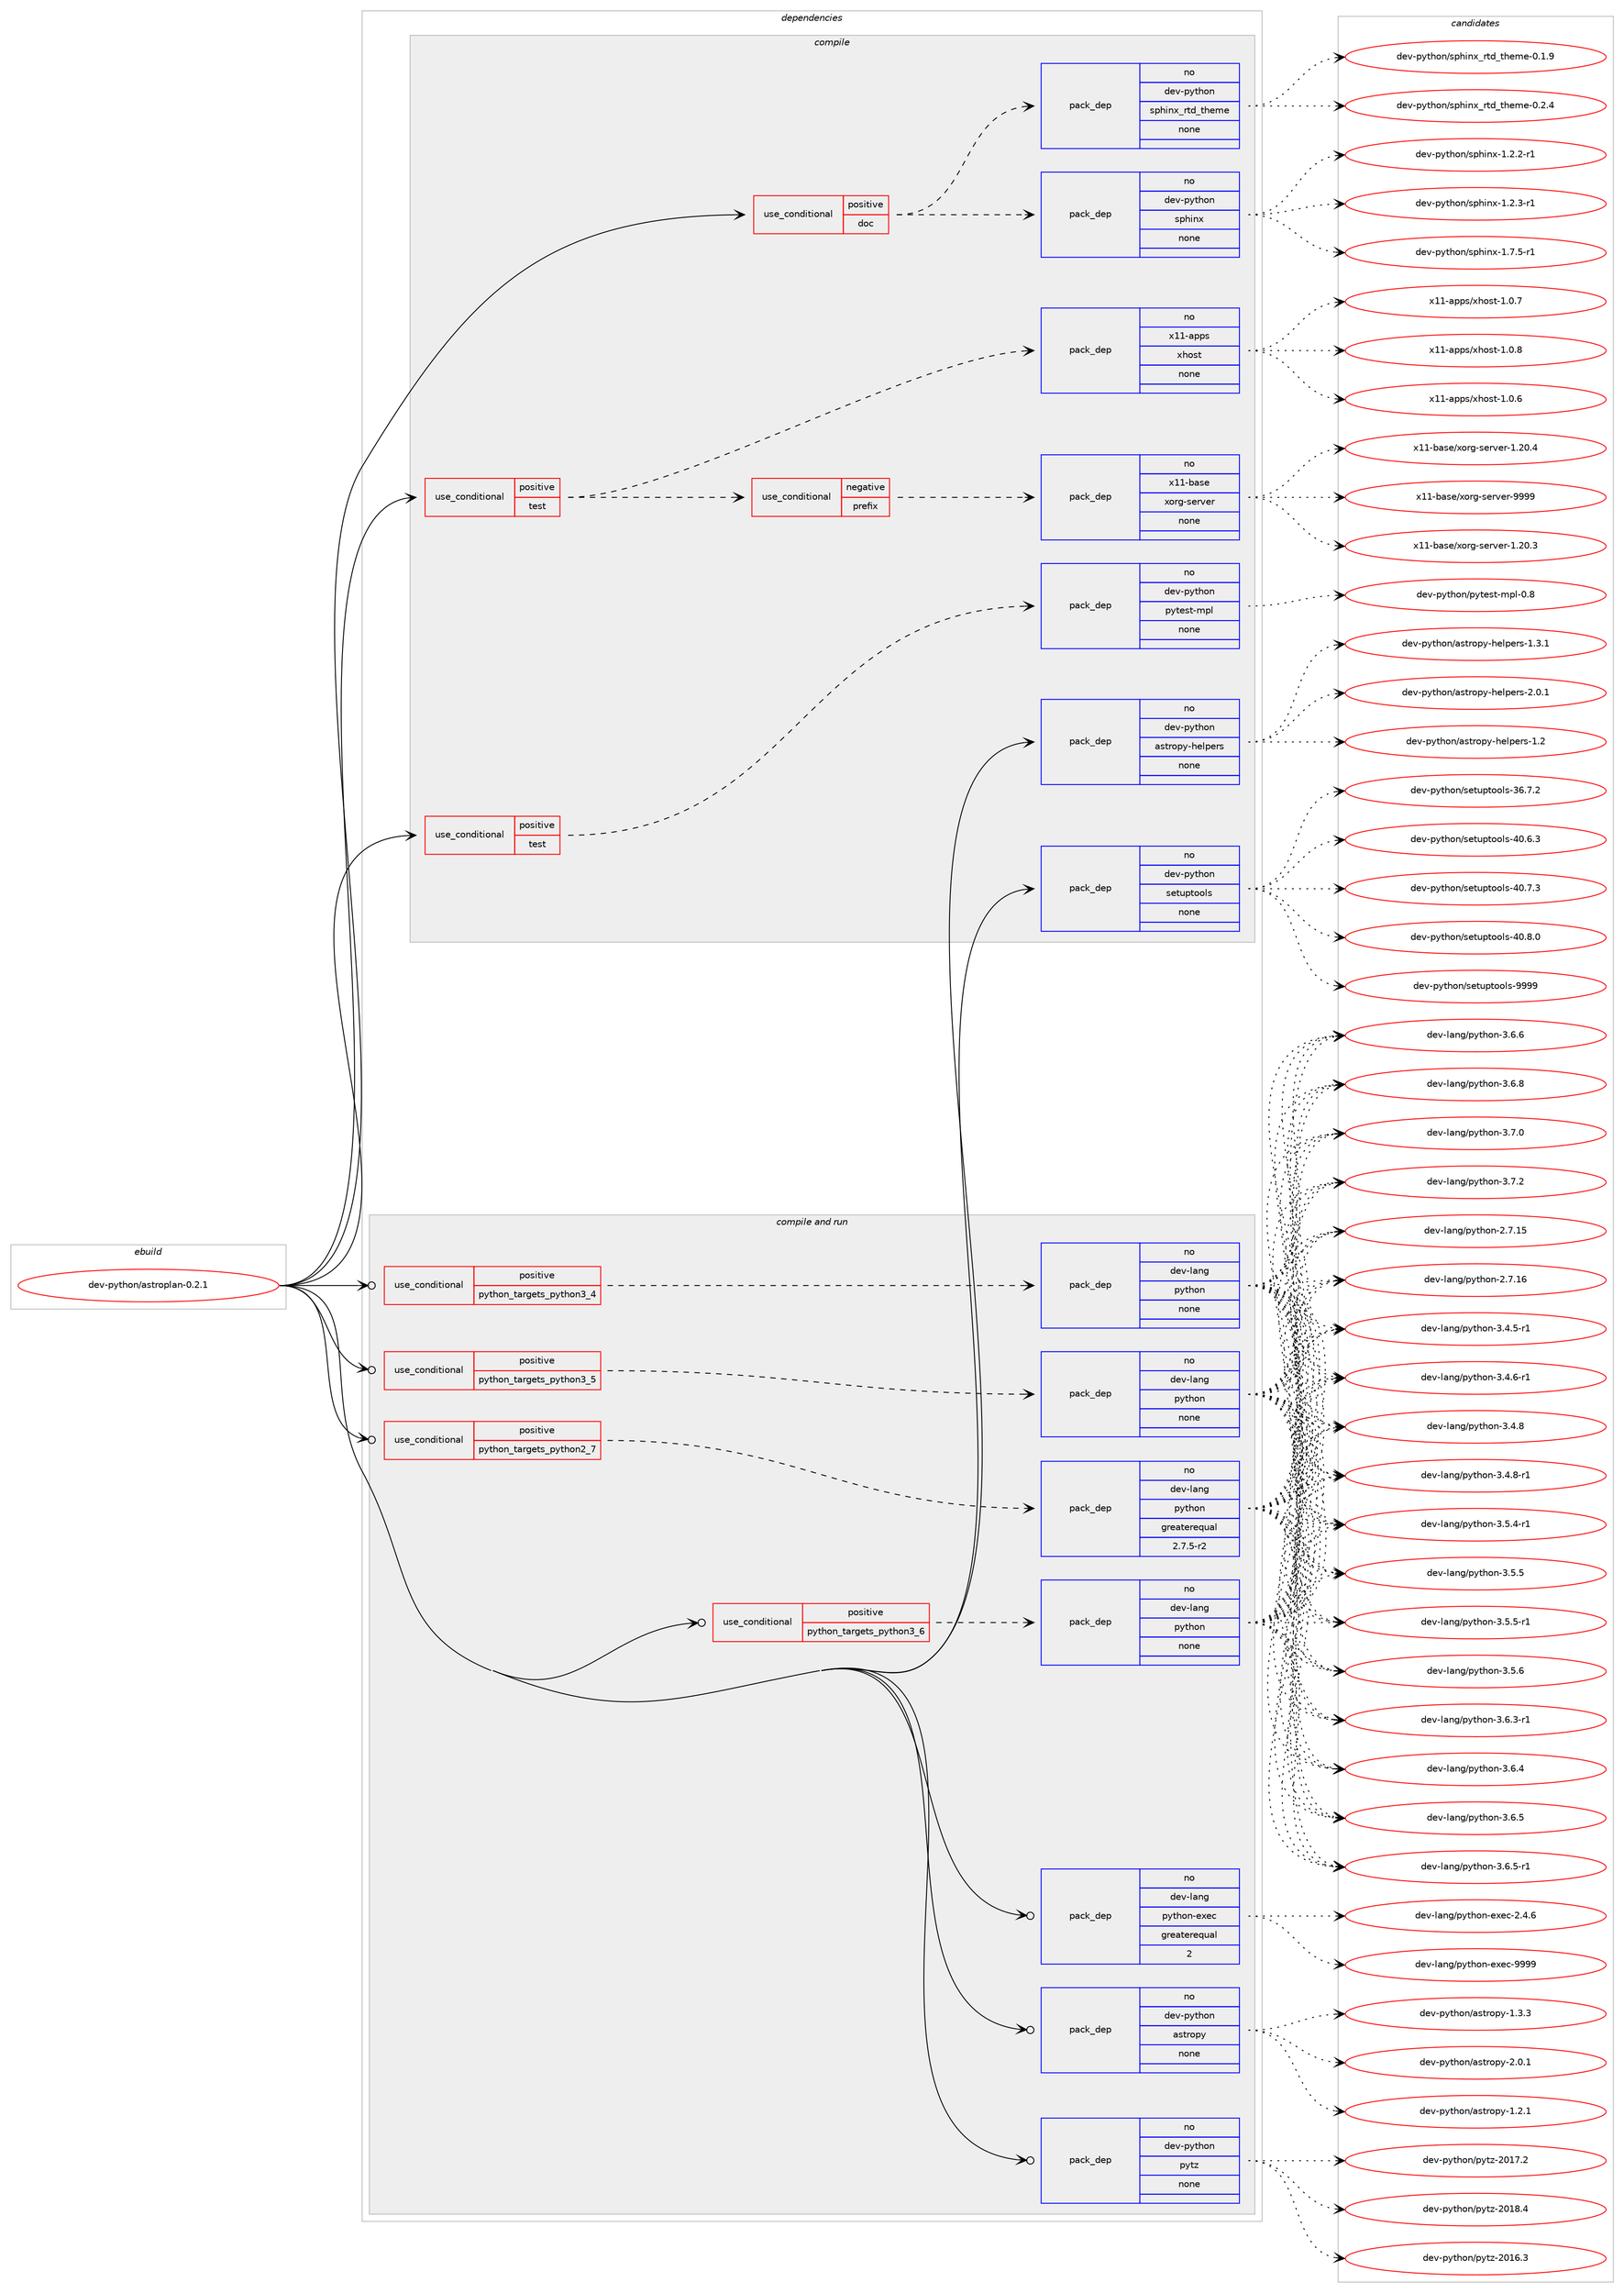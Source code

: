 digraph prolog {

# *************
# Graph options
# *************

newrank=true;
concentrate=true;
compound=true;
graph [rankdir=LR,fontname=Helvetica,fontsize=10,ranksep=1.5];#, ranksep=2.5, nodesep=0.2];
edge  [arrowhead=vee];
node  [fontname=Helvetica,fontsize=10];

# **********
# The ebuild
# **********

subgraph cluster_leftcol {
color=gray;
rank=same;
label=<<i>ebuild</i>>;
id [label="dev-python/astroplan-0.2.1", color=red, width=4, href="../dev-python/astroplan-0.2.1.svg"];
}

# ****************
# The dependencies
# ****************

subgraph cluster_midcol {
color=gray;
label=<<i>dependencies</i>>;
subgraph cluster_compile {
fillcolor="#eeeeee";
style=filled;
label=<<i>compile</i>>;
subgraph cond371065 {
dependency1399099 [label=<<TABLE BORDER="0" CELLBORDER="1" CELLSPACING="0" CELLPADDING="4"><TR><TD ROWSPAN="3" CELLPADDING="10">use_conditional</TD></TR><TR><TD>positive</TD></TR><TR><TD>doc</TD></TR></TABLE>>, shape=none, color=red];
subgraph pack1004809 {
dependency1399100 [label=<<TABLE BORDER="0" CELLBORDER="1" CELLSPACING="0" CELLPADDING="4" WIDTH="220"><TR><TD ROWSPAN="6" CELLPADDING="30">pack_dep</TD></TR><TR><TD WIDTH="110">no</TD></TR><TR><TD>dev-python</TD></TR><TR><TD>sphinx</TD></TR><TR><TD>none</TD></TR><TR><TD></TD></TR></TABLE>>, shape=none, color=blue];
}
dependency1399099:e -> dependency1399100:w [weight=20,style="dashed",arrowhead="vee"];
subgraph pack1004810 {
dependency1399101 [label=<<TABLE BORDER="0" CELLBORDER="1" CELLSPACING="0" CELLPADDING="4" WIDTH="220"><TR><TD ROWSPAN="6" CELLPADDING="30">pack_dep</TD></TR><TR><TD WIDTH="110">no</TD></TR><TR><TD>dev-python</TD></TR><TR><TD>sphinx_rtd_theme</TD></TR><TR><TD>none</TD></TR><TR><TD></TD></TR></TABLE>>, shape=none, color=blue];
}
dependency1399099:e -> dependency1399101:w [weight=20,style="dashed",arrowhead="vee"];
}
id:e -> dependency1399099:w [weight=20,style="solid",arrowhead="vee"];
subgraph cond371066 {
dependency1399102 [label=<<TABLE BORDER="0" CELLBORDER="1" CELLSPACING="0" CELLPADDING="4"><TR><TD ROWSPAN="3" CELLPADDING="10">use_conditional</TD></TR><TR><TD>positive</TD></TR><TR><TD>test</TD></TR></TABLE>>, shape=none, color=red];
subgraph cond371067 {
dependency1399103 [label=<<TABLE BORDER="0" CELLBORDER="1" CELLSPACING="0" CELLPADDING="4"><TR><TD ROWSPAN="3" CELLPADDING="10">use_conditional</TD></TR><TR><TD>negative</TD></TR><TR><TD>prefix</TD></TR></TABLE>>, shape=none, color=red];
subgraph pack1004811 {
dependency1399104 [label=<<TABLE BORDER="0" CELLBORDER="1" CELLSPACING="0" CELLPADDING="4" WIDTH="220"><TR><TD ROWSPAN="6" CELLPADDING="30">pack_dep</TD></TR><TR><TD WIDTH="110">no</TD></TR><TR><TD>x11-base</TD></TR><TR><TD>xorg-server</TD></TR><TR><TD>none</TD></TR><TR><TD></TD></TR></TABLE>>, shape=none, color=blue];
}
dependency1399103:e -> dependency1399104:w [weight=20,style="dashed",arrowhead="vee"];
}
dependency1399102:e -> dependency1399103:w [weight=20,style="dashed",arrowhead="vee"];
subgraph pack1004812 {
dependency1399105 [label=<<TABLE BORDER="0" CELLBORDER="1" CELLSPACING="0" CELLPADDING="4" WIDTH="220"><TR><TD ROWSPAN="6" CELLPADDING="30">pack_dep</TD></TR><TR><TD WIDTH="110">no</TD></TR><TR><TD>x11-apps</TD></TR><TR><TD>xhost</TD></TR><TR><TD>none</TD></TR><TR><TD></TD></TR></TABLE>>, shape=none, color=blue];
}
dependency1399102:e -> dependency1399105:w [weight=20,style="dashed",arrowhead="vee"];
}
id:e -> dependency1399102:w [weight=20,style="solid",arrowhead="vee"];
subgraph cond371068 {
dependency1399106 [label=<<TABLE BORDER="0" CELLBORDER="1" CELLSPACING="0" CELLPADDING="4"><TR><TD ROWSPAN="3" CELLPADDING="10">use_conditional</TD></TR><TR><TD>positive</TD></TR><TR><TD>test</TD></TR></TABLE>>, shape=none, color=red];
subgraph pack1004813 {
dependency1399107 [label=<<TABLE BORDER="0" CELLBORDER="1" CELLSPACING="0" CELLPADDING="4" WIDTH="220"><TR><TD ROWSPAN="6" CELLPADDING="30">pack_dep</TD></TR><TR><TD WIDTH="110">no</TD></TR><TR><TD>dev-python</TD></TR><TR><TD>pytest-mpl</TD></TR><TR><TD>none</TD></TR><TR><TD></TD></TR></TABLE>>, shape=none, color=blue];
}
dependency1399106:e -> dependency1399107:w [weight=20,style="dashed",arrowhead="vee"];
}
id:e -> dependency1399106:w [weight=20,style="solid",arrowhead="vee"];
subgraph pack1004814 {
dependency1399108 [label=<<TABLE BORDER="0" CELLBORDER="1" CELLSPACING="0" CELLPADDING="4" WIDTH="220"><TR><TD ROWSPAN="6" CELLPADDING="30">pack_dep</TD></TR><TR><TD WIDTH="110">no</TD></TR><TR><TD>dev-python</TD></TR><TR><TD>astropy-helpers</TD></TR><TR><TD>none</TD></TR><TR><TD></TD></TR></TABLE>>, shape=none, color=blue];
}
id:e -> dependency1399108:w [weight=20,style="solid",arrowhead="vee"];
subgraph pack1004815 {
dependency1399109 [label=<<TABLE BORDER="0" CELLBORDER="1" CELLSPACING="0" CELLPADDING="4" WIDTH="220"><TR><TD ROWSPAN="6" CELLPADDING="30">pack_dep</TD></TR><TR><TD WIDTH="110">no</TD></TR><TR><TD>dev-python</TD></TR><TR><TD>setuptools</TD></TR><TR><TD>none</TD></TR><TR><TD></TD></TR></TABLE>>, shape=none, color=blue];
}
id:e -> dependency1399109:w [weight=20,style="solid",arrowhead="vee"];
}
subgraph cluster_compileandrun {
fillcolor="#eeeeee";
style=filled;
label=<<i>compile and run</i>>;
subgraph cond371069 {
dependency1399110 [label=<<TABLE BORDER="0" CELLBORDER="1" CELLSPACING="0" CELLPADDING="4"><TR><TD ROWSPAN="3" CELLPADDING="10">use_conditional</TD></TR><TR><TD>positive</TD></TR><TR><TD>python_targets_python2_7</TD></TR></TABLE>>, shape=none, color=red];
subgraph pack1004816 {
dependency1399111 [label=<<TABLE BORDER="0" CELLBORDER="1" CELLSPACING="0" CELLPADDING="4" WIDTH="220"><TR><TD ROWSPAN="6" CELLPADDING="30">pack_dep</TD></TR><TR><TD WIDTH="110">no</TD></TR><TR><TD>dev-lang</TD></TR><TR><TD>python</TD></TR><TR><TD>greaterequal</TD></TR><TR><TD>2.7.5-r2</TD></TR></TABLE>>, shape=none, color=blue];
}
dependency1399110:e -> dependency1399111:w [weight=20,style="dashed",arrowhead="vee"];
}
id:e -> dependency1399110:w [weight=20,style="solid",arrowhead="odotvee"];
subgraph cond371070 {
dependency1399112 [label=<<TABLE BORDER="0" CELLBORDER="1" CELLSPACING="0" CELLPADDING="4"><TR><TD ROWSPAN="3" CELLPADDING="10">use_conditional</TD></TR><TR><TD>positive</TD></TR><TR><TD>python_targets_python3_4</TD></TR></TABLE>>, shape=none, color=red];
subgraph pack1004817 {
dependency1399113 [label=<<TABLE BORDER="0" CELLBORDER="1" CELLSPACING="0" CELLPADDING="4" WIDTH="220"><TR><TD ROWSPAN="6" CELLPADDING="30">pack_dep</TD></TR><TR><TD WIDTH="110">no</TD></TR><TR><TD>dev-lang</TD></TR><TR><TD>python</TD></TR><TR><TD>none</TD></TR><TR><TD></TD></TR></TABLE>>, shape=none, color=blue];
}
dependency1399112:e -> dependency1399113:w [weight=20,style="dashed",arrowhead="vee"];
}
id:e -> dependency1399112:w [weight=20,style="solid",arrowhead="odotvee"];
subgraph cond371071 {
dependency1399114 [label=<<TABLE BORDER="0" CELLBORDER="1" CELLSPACING="0" CELLPADDING="4"><TR><TD ROWSPAN="3" CELLPADDING="10">use_conditional</TD></TR><TR><TD>positive</TD></TR><TR><TD>python_targets_python3_5</TD></TR></TABLE>>, shape=none, color=red];
subgraph pack1004818 {
dependency1399115 [label=<<TABLE BORDER="0" CELLBORDER="1" CELLSPACING="0" CELLPADDING="4" WIDTH="220"><TR><TD ROWSPAN="6" CELLPADDING="30">pack_dep</TD></TR><TR><TD WIDTH="110">no</TD></TR><TR><TD>dev-lang</TD></TR><TR><TD>python</TD></TR><TR><TD>none</TD></TR><TR><TD></TD></TR></TABLE>>, shape=none, color=blue];
}
dependency1399114:e -> dependency1399115:w [weight=20,style="dashed",arrowhead="vee"];
}
id:e -> dependency1399114:w [weight=20,style="solid",arrowhead="odotvee"];
subgraph cond371072 {
dependency1399116 [label=<<TABLE BORDER="0" CELLBORDER="1" CELLSPACING="0" CELLPADDING="4"><TR><TD ROWSPAN="3" CELLPADDING="10">use_conditional</TD></TR><TR><TD>positive</TD></TR><TR><TD>python_targets_python3_6</TD></TR></TABLE>>, shape=none, color=red];
subgraph pack1004819 {
dependency1399117 [label=<<TABLE BORDER="0" CELLBORDER="1" CELLSPACING="0" CELLPADDING="4" WIDTH="220"><TR><TD ROWSPAN="6" CELLPADDING="30">pack_dep</TD></TR><TR><TD WIDTH="110">no</TD></TR><TR><TD>dev-lang</TD></TR><TR><TD>python</TD></TR><TR><TD>none</TD></TR><TR><TD></TD></TR></TABLE>>, shape=none, color=blue];
}
dependency1399116:e -> dependency1399117:w [weight=20,style="dashed",arrowhead="vee"];
}
id:e -> dependency1399116:w [weight=20,style="solid",arrowhead="odotvee"];
subgraph pack1004820 {
dependency1399118 [label=<<TABLE BORDER="0" CELLBORDER="1" CELLSPACING="0" CELLPADDING="4" WIDTH="220"><TR><TD ROWSPAN="6" CELLPADDING="30">pack_dep</TD></TR><TR><TD WIDTH="110">no</TD></TR><TR><TD>dev-lang</TD></TR><TR><TD>python-exec</TD></TR><TR><TD>greaterequal</TD></TR><TR><TD>2</TD></TR></TABLE>>, shape=none, color=blue];
}
id:e -> dependency1399118:w [weight=20,style="solid",arrowhead="odotvee"];
subgraph pack1004821 {
dependency1399119 [label=<<TABLE BORDER="0" CELLBORDER="1" CELLSPACING="0" CELLPADDING="4" WIDTH="220"><TR><TD ROWSPAN="6" CELLPADDING="30">pack_dep</TD></TR><TR><TD WIDTH="110">no</TD></TR><TR><TD>dev-python</TD></TR><TR><TD>astropy</TD></TR><TR><TD>none</TD></TR><TR><TD></TD></TR></TABLE>>, shape=none, color=blue];
}
id:e -> dependency1399119:w [weight=20,style="solid",arrowhead="odotvee"];
subgraph pack1004822 {
dependency1399120 [label=<<TABLE BORDER="0" CELLBORDER="1" CELLSPACING="0" CELLPADDING="4" WIDTH="220"><TR><TD ROWSPAN="6" CELLPADDING="30">pack_dep</TD></TR><TR><TD WIDTH="110">no</TD></TR><TR><TD>dev-python</TD></TR><TR><TD>pytz</TD></TR><TR><TD>none</TD></TR><TR><TD></TD></TR></TABLE>>, shape=none, color=blue];
}
id:e -> dependency1399120:w [weight=20,style="solid",arrowhead="odotvee"];
}
subgraph cluster_run {
fillcolor="#eeeeee";
style=filled;
label=<<i>run</i>>;
}
}

# **************
# The candidates
# **************

subgraph cluster_choices {
rank=same;
color=gray;
label=<<i>candidates</i>>;

subgraph choice1004809 {
color=black;
nodesep=1;
choice10010111845112121116104111110471151121041051101204549465046504511449 [label="dev-python/sphinx-1.2.2-r1", color=red, width=4,href="../dev-python/sphinx-1.2.2-r1.svg"];
choice10010111845112121116104111110471151121041051101204549465046514511449 [label="dev-python/sphinx-1.2.3-r1", color=red, width=4,href="../dev-python/sphinx-1.2.3-r1.svg"];
choice10010111845112121116104111110471151121041051101204549465546534511449 [label="dev-python/sphinx-1.7.5-r1", color=red, width=4,href="../dev-python/sphinx-1.7.5-r1.svg"];
dependency1399100:e -> choice10010111845112121116104111110471151121041051101204549465046504511449:w [style=dotted,weight="100"];
dependency1399100:e -> choice10010111845112121116104111110471151121041051101204549465046514511449:w [style=dotted,weight="100"];
dependency1399100:e -> choice10010111845112121116104111110471151121041051101204549465546534511449:w [style=dotted,weight="100"];
}
subgraph choice1004810 {
color=black;
nodesep=1;
choice10010111845112121116104111110471151121041051101209511411610095116104101109101454846494657 [label="dev-python/sphinx_rtd_theme-0.1.9", color=red, width=4,href="../dev-python/sphinx_rtd_theme-0.1.9.svg"];
choice10010111845112121116104111110471151121041051101209511411610095116104101109101454846504652 [label="dev-python/sphinx_rtd_theme-0.2.4", color=red, width=4,href="../dev-python/sphinx_rtd_theme-0.2.4.svg"];
dependency1399101:e -> choice10010111845112121116104111110471151121041051101209511411610095116104101109101454846494657:w [style=dotted,weight="100"];
dependency1399101:e -> choice10010111845112121116104111110471151121041051101209511411610095116104101109101454846504652:w [style=dotted,weight="100"];
}
subgraph choice1004811 {
color=black;
nodesep=1;
choice1204949459897115101471201111141034511510111411810111445494650484651 [label="x11-base/xorg-server-1.20.3", color=red, width=4,href="../x11-base/xorg-server-1.20.3.svg"];
choice1204949459897115101471201111141034511510111411810111445494650484652 [label="x11-base/xorg-server-1.20.4", color=red, width=4,href="../x11-base/xorg-server-1.20.4.svg"];
choice120494945989711510147120111114103451151011141181011144557575757 [label="x11-base/xorg-server-9999", color=red, width=4,href="../x11-base/xorg-server-9999.svg"];
dependency1399104:e -> choice1204949459897115101471201111141034511510111411810111445494650484651:w [style=dotted,weight="100"];
dependency1399104:e -> choice1204949459897115101471201111141034511510111411810111445494650484652:w [style=dotted,weight="100"];
dependency1399104:e -> choice120494945989711510147120111114103451151011141181011144557575757:w [style=dotted,weight="100"];
}
subgraph choice1004812 {
color=black;
nodesep=1;
choice1204949459711211211547120104111115116454946484654 [label="x11-apps/xhost-1.0.6", color=red, width=4,href="../x11-apps/xhost-1.0.6.svg"];
choice1204949459711211211547120104111115116454946484655 [label="x11-apps/xhost-1.0.7", color=red, width=4,href="../x11-apps/xhost-1.0.7.svg"];
choice1204949459711211211547120104111115116454946484656 [label="x11-apps/xhost-1.0.8", color=red, width=4,href="../x11-apps/xhost-1.0.8.svg"];
dependency1399105:e -> choice1204949459711211211547120104111115116454946484654:w [style=dotted,weight="100"];
dependency1399105:e -> choice1204949459711211211547120104111115116454946484655:w [style=dotted,weight="100"];
dependency1399105:e -> choice1204949459711211211547120104111115116454946484656:w [style=dotted,weight="100"];
}
subgraph choice1004813 {
color=black;
nodesep=1;
choice10010111845112121116104111110471121211161011151164510911210845484656 [label="dev-python/pytest-mpl-0.8", color=red, width=4,href="../dev-python/pytest-mpl-0.8.svg"];
dependency1399107:e -> choice10010111845112121116104111110471121211161011151164510911210845484656:w [style=dotted,weight="100"];
}
subgraph choice1004814 {
color=black;
nodesep=1;
choice1001011184511212111610411111047971151161141111121214510410110811210111411545494650 [label="dev-python/astropy-helpers-1.2", color=red, width=4,href="../dev-python/astropy-helpers-1.2.svg"];
choice10010111845112121116104111110479711511611411111212145104101108112101114115454946514649 [label="dev-python/astropy-helpers-1.3.1", color=red, width=4,href="../dev-python/astropy-helpers-1.3.1.svg"];
choice10010111845112121116104111110479711511611411111212145104101108112101114115455046484649 [label="dev-python/astropy-helpers-2.0.1", color=red, width=4,href="../dev-python/astropy-helpers-2.0.1.svg"];
dependency1399108:e -> choice1001011184511212111610411111047971151161141111121214510410110811210111411545494650:w [style=dotted,weight="100"];
dependency1399108:e -> choice10010111845112121116104111110479711511611411111212145104101108112101114115454946514649:w [style=dotted,weight="100"];
dependency1399108:e -> choice10010111845112121116104111110479711511611411111212145104101108112101114115455046484649:w [style=dotted,weight="100"];
}
subgraph choice1004815 {
color=black;
nodesep=1;
choice100101118451121211161041111104711510111611711211611111110811545515446554650 [label="dev-python/setuptools-36.7.2", color=red, width=4,href="../dev-python/setuptools-36.7.2.svg"];
choice100101118451121211161041111104711510111611711211611111110811545524846544651 [label="dev-python/setuptools-40.6.3", color=red, width=4,href="../dev-python/setuptools-40.6.3.svg"];
choice100101118451121211161041111104711510111611711211611111110811545524846554651 [label="dev-python/setuptools-40.7.3", color=red, width=4,href="../dev-python/setuptools-40.7.3.svg"];
choice100101118451121211161041111104711510111611711211611111110811545524846564648 [label="dev-python/setuptools-40.8.0", color=red, width=4,href="../dev-python/setuptools-40.8.0.svg"];
choice10010111845112121116104111110471151011161171121161111111081154557575757 [label="dev-python/setuptools-9999", color=red, width=4,href="../dev-python/setuptools-9999.svg"];
dependency1399109:e -> choice100101118451121211161041111104711510111611711211611111110811545515446554650:w [style=dotted,weight="100"];
dependency1399109:e -> choice100101118451121211161041111104711510111611711211611111110811545524846544651:w [style=dotted,weight="100"];
dependency1399109:e -> choice100101118451121211161041111104711510111611711211611111110811545524846554651:w [style=dotted,weight="100"];
dependency1399109:e -> choice100101118451121211161041111104711510111611711211611111110811545524846564648:w [style=dotted,weight="100"];
dependency1399109:e -> choice10010111845112121116104111110471151011161171121161111111081154557575757:w [style=dotted,weight="100"];
}
subgraph choice1004816 {
color=black;
nodesep=1;
choice10010111845108971101034711212111610411111045504655464953 [label="dev-lang/python-2.7.15", color=red, width=4,href="../dev-lang/python-2.7.15.svg"];
choice10010111845108971101034711212111610411111045504655464954 [label="dev-lang/python-2.7.16", color=red, width=4,href="../dev-lang/python-2.7.16.svg"];
choice1001011184510897110103471121211161041111104551465246534511449 [label="dev-lang/python-3.4.5-r1", color=red, width=4,href="../dev-lang/python-3.4.5-r1.svg"];
choice1001011184510897110103471121211161041111104551465246544511449 [label="dev-lang/python-3.4.6-r1", color=red, width=4,href="../dev-lang/python-3.4.6-r1.svg"];
choice100101118451089711010347112121116104111110455146524656 [label="dev-lang/python-3.4.8", color=red, width=4,href="../dev-lang/python-3.4.8.svg"];
choice1001011184510897110103471121211161041111104551465246564511449 [label="dev-lang/python-3.4.8-r1", color=red, width=4,href="../dev-lang/python-3.4.8-r1.svg"];
choice1001011184510897110103471121211161041111104551465346524511449 [label="dev-lang/python-3.5.4-r1", color=red, width=4,href="../dev-lang/python-3.5.4-r1.svg"];
choice100101118451089711010347112121116104111110455146534653 [label="dev-lang/python-3.5.5", color=red, width=4,href="../dev-lang/python-3.5.5.svg"];
choice1001011184510897110103471121211161041111104551465346534511449 [label="dev-lang/python-3.5.5-r1", color=red, width=4,href="../dev-lang/python-3.5.5-r1.svg"];
choice100101118451089711010347112121116104111110455146534654 [label="dev-lang/python-3.5.6", color=red, width=4,href="../dev-lang/python-3.5.6.svg"];
choice1001011184510897110103471121211161041111104551465446514511449 [label="dev-lang/python-3.6.3-r1", color=red, width=4,href="../dev-lang/python-3.6.3-r1.svg"];
choice100101118451089711010347112121116104111110455146544652 [label="dev-lang/python-3.6.4", color=red, width=4,href="../dev-lang/python-3.6.4.svg"];
choice100101118451089711010347112121116104111110455146544653 [label="dev-lang/python-3.6.5", color=red, width=4,href="../dev-lang/python-3.6.5.svg"];
choice1001011184510897110103471121211161041111104551465446534511449 [label="dev-lang/python-3.6.5-r1", color=red, width=4,href="../dev-lang/python-3.6.5-r1.svg"];
choice100101118451089711010347112121116104111110455146544654 [label="dev-lang/python-3.6.6", color=red, width=4,href="../dev-lang/python-3.6.6.svg"];
choice100101118451089711010347112121116104111110455146544656 [label="dev-lang/python-3.6.8", color=red, width=4,href="../dev-lang/python-3.6.8.svg"];
choice100101118451089711010347112121116104111110455146554648 [label="dev-lang/python-3.7.0", color=red, width=4,href="../dev-lang/python-3.7.0.svg"];
choice100101118451089711010347112121116104111110455146554650 [label="dev-lang/python-3.7.2", color=red, width=4,href="../dev-lang/python-3.7.2.svg"];
dependency1399111:e -> choice10010111845108971101034711212111610411111045504655464953:w [style=dotted,weight="100"];
dependency1399111:e -> choice10010111845108971101034711212111610411111045504655464954:w [style=dotted,weight="100"];
dependency1399111:e -> choice1001011184510897110103471121211161041111104551465246534511449:w [style=dotted,weight="100"];
dependency1399111:e -> choice1001011184510897110103471121211161041111104551465246544511449:w [style=dotted,weight="100"];
dependency1399111:e -> choice100101118451089711010347112121116104111110455146524656:w [style=dotted,weight="100"];
dependency1399111:e -> choice1001011184510897110103471121211161041111104551465246564511449:w [style=dotted,weight="100"];
dependency1399111:e -> choice1001011184510897110103471121211161041111104551465346524511449:w [style=dotted,weight="100"];
dependency1399111:e -> choice100101118451089711010347112121116104111110455146534653:w [style=dotted,weight="100"];
dependency1399111:e -> choice1001011184510897110103471121211161041111104551465346534511449:w [style=dotted,weight="100"];
dependency1399111:e -> choice100101118451089711010347112121116104111110455146534654:w [style=dotted,weight="100"];
dependency1399111:e -> choice1001011184510897110103471121211161041111104551465446514511449:w [style=dotted,weight="100"];
dependency1399111:e -> choice100101118451089711010347112121116104111110455146544652:w [style=dotted,weight="100"];
dependency1399111:e -> choice100101118451089711010347112121116104111110455146544653:w [style=dotted,weight="100"];
dependency1399111:e -> choice1001011184510897110103471121211161041111104551465446534511449:w [style=dotted,weight="100"];
dependency1399111:e -> choice100101118451089711010347112121116104111110455146544654:w [style=dotted,weight="100"];
dependency1399111:e -> choice100101118451089711010347112121116104111110455146544656:w [style=dotted,weight="100"];
dependency1399111:e -> choice100101118451089711010347112121116104111110455146554648:w [style=dotted,weight="100"];
dependency1399111:e -> choice100101118451089711010347112121116104111110455146554650:w [style=dotted,weight="100"];
}
subgraph choice1004817 {
color=black;
nodesep=1;
choice10010111845108971101034711212111610411111045504655464953 [label="dev-lang/python-2.7.15", color=red, width=4,href="../dev-lang/python-2.7.15.svg"];
choice10010111845108971101034711212111610411111045504655464954 [label="dev-lang/python-2.7.16", color=red, width=4,href="../dev-lang/python-2.7.16.svg"];
choice1001011184510897110103471121211161041111104551465246534511449 [label="dev-lang/python-3.4.5-r1", color=red, width=4,href="../dev-lang/python-3.4.5-r1.svg"];
choice1001011184510897110103471121211161041111104551465246544511449 [label="dev-lang/python-3.4.6-r1", color=red, width=4,href="../dev-lang/python-3.4.6-r1.svg"];
choice100101118451089711010347112121116104111110455146524656 [label="dev-lang/python-3.4.8", color=red, width=4,href="../dev-lang/python-3.4.8.svg"];
choice1001011184510897110103471121211161041111104551465246564511449 [label="dev-lang/python-3.4.8-r1", color=red, width=4,href="../dev-lang/python-3.4.8-r1.svg"];
choice1001011184510897110103471121211161041111104551465346524511449 [label="dev-lang/python-3.5.4-r1", color=red, width=4,href="../dev-lang/python-3.5.4-r1.svg"];
choice100101118451089711010347112121116104111110455146534653 [label="dev-lang/python-3.5.5", color=red, width=4,href="../dev-lang/python-3.5.5.svg"];
choice1001011184510897110103471121211161041111104551465346534511449 [label="dev-lang/python-3.5.5-r1", color=red, width=4,href="../dev-lang/python-3.5.5-r1.svg"];
choice100101118451089711010347112121116104111110455146534654 [label="dev-lang/python-3.5.6", color=red, width=4,href="../dev-lang/python-3.5.6.svg"];
choice1001011184510897110103471121211161041111104551465446514511449 [label="dev-lang/python-3.6.3-r1", color=red, width=4,href="../dev-lang/python-3.6.3-r1.svg"];
choice100101118451089711010347112121116104111110455146544652 [label="dev-lang/python-3.6.4", color=red, width=4,href="../dev-lang/python-3.6.4.svg"];
choice100101118451089711010347112121116104111110455146544653 [label="dev-lang/python-3.6.5", color=red, width=4,href="../dev-lang/python-3.6.5.svg"];
choice1001011184510897110103471121211161041111104551465446534511449 [label="dev-lang/python-3.6.5-r1", color=red, width=4,href="../dev-lang/python-3.6.5-r1.svg"];
choice100101118451089711010347112121116104111110455146544654 [label="dev-lang/python-3.6.6", color=red, width=4,href="../dev-lang/python-3.6.6.svg"];
choice100101118451089711010347112121116104111110455146544656 [label="dev-lang/python-3.6.8", color=red, width=4,href="../dev-lang/python-3.6.8.svg"];
choice100101118451089711010347112121116104111110455146554648 [label="dev-lang/python-3.7.0", color=red, width=4,href="../dev-lang/python-3.7.0.svg"];
choice100101118451089711010347112121116104111110455146554650 [label="dev-lang/python-3.7.2", color=red, width=4,href="../dev-lang/python-3.7.2.svg"];
dependency1399113:e -> choice10010111845108971101034711212111610411111045504655464953:w [style=dotted,weight="100"];
dependency1399113:e -> choice10010111845108971101034711212111610411111045504655464954:w [style=dotted,weight="100"];
dependency1399113:e -> choice1001011184510897110103471121211161041111104551465246534511449:w [style=dotted,weight="100"];
dependency1399113:e -> choice1001011184510897110103471121211161041111104551465246544511449:w [style=dotted,weight="100"];
dependency1399113:e -> choice100101118451089711010347112121116104111110455146524656:w [style=dotted,weight="100"];
dependency1399113:e -> choice1001011184510897110103471121211161041111104551465246564511449:w [style=dotted,weight="100"];
dependency1399113:e -> choice1001011184510897110103471121211161041111104551465346524511449:w [style=dotted,weight="100"];
dependency1399113:e -> choice100101118451089711010347112121116104111110455146534653:w [style=dotted,weight="100"];
dependency1399113:e -> choice1001011184510897110103471121211161041111104551465346534511449:w [style=dotted,weight="100"];
dependency1399113:e -> choice100101118451089711010347112121116104111110455146534654:w [style=dotted,weight="100"];
dependency1399113:e -> choice1001011184510897110103471121211161041111104551465446514511449:w [style=dotted,weight="100"];
dependency1399113:e -> choice100101118451089711010347112121116104111110455146544652:w [style=dotted,weight="100"];
dependency1399113:e -> choice100101118451089711010347112121116104111110455146544653:w [style=dotted,weight="100"];
dependency1399113:e -> choice1001011184510897110103471121211161041111104551465446534511449:w [style=dotted,weight="100"];
dependency1399113:e -> choice100101118451089711010347112121116104111110455146544654:w [style=dotted,weight="100"];
dependency1399113:e -> choice100101118451089711010347112121116104111110455146544656:w [style=dotted,weight="100"];
dependency1399113:e -> choice100101118451089711010347112121116104111110455146554648:w [style=dotted,weight="100"];
dependency1399113:e -> choice100101118451089711010347112121116104111110455146554650:w [style=dotted,weight="100"];
}
subgraph choice1004818 {
color=black;
nodesep=1;
choice10010111845108971101034711212111610411111045504655464953 [label="dev-lang/python-2.7.15", color=red, width=4,href="../dev-lang/python-2.7.15.svg"];
choice10010111845108971101034711212111610411111045504655464954 [label="dev-lang/python-2.7.16", color=red, width=4,href="../dev-lang/python-2.7.16.svg"];
choice1001011184510897110103471121211161041111104551465246534511449 [label="dev-lang/python-3.4.5-r1", color=red, width=4,href="../dev-lang/python-3.4.5-r1.svg"];
choice1001011184510897110103471121211161041111104551465246544511449 [label="dev-lang/python-3.4.6-r1", color=red, width=4,href="../dev-lang/python-3.4.6-r1.svg"];
choice100101118451089711010347112121116104111110455146524656 [label="dev-lang/python-3.4.8", color=red, width=4,href="../dev-lang/python-3.4.8.svg"];
choice1001011184510897110103471121211161041111104551465246564511449 [label="dev-lang/python-3.4.8-r1", color=red, width=4,href="../dev-lang/python-3.4.8-r1.svg"];
choice1001011184510897110103471121211161041111104551465346524511449 [label="dev-lang/python-3.5.4-r1", color=red, width=4,href="../dev-lang/python-3.5.4-r1.svg"];
choice100101118451089711010347112121116104111110455146534653 [label="dev-lang/python-3.5.5", color=red, width=4,href="../dev-lang/python-3.5.5.svg"];
choice1001011184510897110103471121211161041111104551465346534511449 [label="dev-lang/python-3.5.5-r1", color=red, width=4,href="../dev-lang/python-3.5.5-r1.svg"];
choice100101118451089711010347112121116104111110455146534654 [label="dev-lang/python-3.5.6", color=red, width=4,href="../dev-lang/python-3.5.6.svg"];
choice1001011184510897110103471121211161041111104551465446514511449 [label="dev-lang/python-3.6.3-r1", color=red, width=4,href="../dev-lang/python-3.6.3-r1.svg"];
choice100101118451089711010347112121116104111110455146544652 [label="dev-lang/python-3.6.4", color=red, width=4,href="../dev-lang/python-3.6.4.svg"];
choice100101118451089711010347112121116104111110455146544653 [label="dev-lang/python-3.6.5", color=red, width=4,href="../dev-lang/python-3.6.5.svg"];
choice1001011184510897110103471121211161041111104551465446534511449 [label="dev-lang/python-3.6.5-r1", color=red, width=4,href="../dev-lang/python-3.6.5-r1.svg"];
choice100101118451089711010347112121116104111110455146544654 [label="dev-lang/python-3.6.6", color=red, width=4,href="../dev-lang/python-3.6.6.svg"];
choice100101118451089711010347112121116104111110455146544656 [label="dev-lang/python-3.6.8", color=red, width=4,href="../dev-lang/python-3.6.8.svg"];
choice100101118451089711010347112121116104111110455146554648 [label="dev-lang/python-3.7.0", color=red, width=4,href="../dev-lang/python-3.7.0.svg"];
choice100101118451089711010347112121116104111110455146554650 [label="dev-lang/python-3.7.2", color=red, width=4,href="../dev-lang/python-3.7.2.svg"];
dependency1399115:e -> choice10010111845108971101034711212111610411111045504655464953:w [style=dotted,weight="100"];
dependency1399115:e -> choice10010111845108971101034711212111610411111045504655464954:w [style=dotted,weight="100"];
dependency1399115:e -> choice1001011184510897110103471121211161041111104551465246534511449:w [style=dotted,weight="100"];
dependency1399115:e -> choice1001011184510897110103471121211161041111104551465246544511449:w [style=dotted,weight="100"];
dependency1399115:e -> choice100101118451089711010347112121116104111110455146524656:w [style=dotted,weight="100"];
dependency1399115:e -> choice1001011184510897110103471121211161041111104551465246564511449:w [style=dotted,weight="100"];
dependency1399115:e -> choice1001011184510897110103471121211161041111104551465346524511449:w [style=dotted,weight="100"];
dependency1399115:e -> choice100101118451089711010347112121116104111110455146534653:w [style=dotted,weight="100"];
dependency1399115:e -> choice1001011184510897110103471121211161041111104551465346534511449:w [style=dotted,weight="100"];
dependency1399115:e -> choice100101118451089711010347112121116104111110455146534654:w [style=dotted,weight="100"];
dependency1399115:e -> choice1001011184510897110103471121211161041111104551465446514511449:w [style=dotted,weight="100"];
dependency1399115:e -> choice100101118451089711010347112121116104111110455146544652:w [style=dotted,weight="100"];
dependency1399115:e -> choice100101118451089711010347112121116104111110455146544653:w [style=dotted,weight="100"];
dependency1399115:e -> choice1001011184510897110103471121211161041111104551465446534511449:w [style=dotted,weight="100"];
dependency1399115:e -> choice100101118451089711010347112121116104111110455146544654:w [style=dotted,weight="100"];
dependency1399115:e -> choice100101118451089711010347112121116104111110455146544656:w [style=dotted,weight="100"];
dependency1399115:e -> choice100101118451089711010347112121116104111110455146554648:w [style=dotted,weight="100"];
dependency1399115:e -> choice100101118451089711010347112121116104111110455146554650:w [style=dotted,weight="100"];
}
subgraph choice1004819 {
color=black;
nodesep=1;
choice10010111845108971101034711212111610411111045504655464953 [label="dev-lang/python-2.7.15", color=red, width=4,href="../dev-lang/python-2.7.15.svg"];
choice10010111845108971101034711212111610411111045504655464954 [label="dev-lang/python-2.7.16", color=red, width=4,href="../dev-lang/python-2.7.16.svg"];
choice1001011184510897110103471121211161041111104551465246534511449 [label="dev-lang/python-3.4.5-r1", color=red, width=4,href="../dev-lang/python-3.4.5-r1.svg"];
choice1001011184510897110103471121211161041111104551465246544511449 [label="dev-lang/python-3.4.6-r1", color=red, width=4,href="../dev-lang/python-3.4.6-r1.svg"];
choice100101118451089711010347112121116104111110455146524656 [label="dev-lang/python-3.4.8", color=red, width=4,href="../dev-lang/python-3.4.8.svg"];
choice1001011184510897110103471121211161041111104551465246564511449 [label="dev-lang/python-3.4.8-r1", color=red, width=4,href="../dev-lang/python-3.4.8-r1.svg"];
choice1001011184510897110103471121211161041111104551465346524511449 [label="dev-lang/python-3.5.4-r1", color=red, width=4,href="../dev-lang/python-3.5.4-r1.svg"];
choice100101118451089711010347112121116104111110455146534653 [label="dev-lang/python-3.5.5", color=red, width=4,href="../dev-lang/python-3.5.5.svg"];
choice1001011184510897110103471121211161041111104551465346534511449 [label="dev-lang/python-3.5.5-r1", color=red, width=4,href="../dev-lang/python-3.5.5-r1.svg"];
choice100101118451089711010347112121116104111110455146534654 [label="dev-lang/python-3.5.6", color=red, width=4,href="../dev-lang/python-3.5.6.svg"];
choice1001011184510897110103471121211161041111104551465446514511449 [label="dev-lang/python-3.6.3-r1", color=red, width=4,href="../dev-lang/python-3.6.3-r1.svg"];
choice100101118451089711010347112121116104111110455146544652 [label="dev-lang/python-3.6.4", color=red, width=4,href="../dev-lang/python-3.6.4.svg"];
choice100101118451089711010347112121116104111110455146544653 [label="dev-lang/python-3.6.5", color=red, width=4,href="../dev-lang/python-3.6.5.svg"];
choice1001011184510897110103471121211161041111104551465446534511449 [label="dev-lang/python-3.6.5-r1", color=red, width=4,href="../dev-lang/python-3.6.5-r1.svg"];
choice100101118451089711010347112121116104111110455146544654 [label="dev-lang/python-3.6.6", color=red, width=4,href="../dev-lang/python-3.6.6.svg"];
choice100101118451089711010347112121116104111110455146544656 [label="dev-lang/python-3.6.8", color=red, width=4,href="../dev-lang/python-3.6.8.svg"];
choice100101118451089711010347112121116104111110455146554648 [label="dev-lang/python-3.7.0", color=red, width=4,href="../dev-lang/python-3.7.0.svg"];
choice100101118451089711010347112121116104111110455146554650 [label="dev-lang/python-3.7.2", color=red, width=4,href="../dev-lang/python-3.7.2.svg"];
dependency1399117:e -> choice10010111845108971101034711212111610411111045504655464953:w [style=dotted,weight="100"];
dependency1399117:e -> choice10010111845108971101034711212111610411111045504655464954:w [style=dotted,weight="100"];
dependency1399117:e -> choice1001011184510897110103471121211161041111104551465246534511449:w [style=dotted,weight="100"];
dependency1399117:e -> choice1001011184510897110103471121211161041111104551465246544511449:w [style=dotted,weight="100"];
dependency1399117:e -> choice100101118451089711010347112121116104111110455146524656:w [style=dotted,weight="100"];
dependency1399117:e -> choice1001011184510897110103471121211161041111104551465246564511449:w [style=dotted,weight="100"];
dependency1399117:e -> choice1001011184510897110103471121211161041111104551465346524511449:w [style=dotted,weight="100"];
dependency1399117:e -> choice100101118451089711010347112121116104111110455146534653:w [style=dotted,weight="100"];
dependency1399117:e -> choice1001011184510897110103471121211161041111104551465346534511449:w [style=dotted,weight="100"];
dependency1399117:e -> choice100101118451089711010347112121116104111110455146534654:w [style=dotted,weight="100"];
dependency1399117:e -> choice1001011184510897110103471121211161041111104551465446514511449:w [style=dotted,weight="100"];
dependency1399117:e -> choice100101118451089711010347112121116104111110455146544652:w [style=dotted,weight="100"];
dependency1399117:e -> choice100101118451089711010347112121116104111110455146544653:w [style=dotted,weight="100"];
dependency1399117:e -> choice1001011184510897110103471121211161041111104551465446534511449:w [style=dotted,weight="100"];
dependency1399117:e -> choice100101118451089711010347112121116104111110455146544654:w [style=dotted,weight="100"];
dependency1399117:e -> choice100101118451089711010347112121116104111110455146544656:w [style=dotted,weight="100"];
dependency1399117:e -> choice100101118451089711010347112121116104111110455146554648:w [style=dotted,weight="100"];
dependency1399117:e -> choice100101118451089711010347112121116104111110455146554650:w [style=dotted,weight="100"];
}
subgraph choice1004820 {
color=black;
nodesep=1;
choice1001011184510897110103471121211161041111104510112010199455046524654 [label="dev-lang/python-exec-2.4.6", color=red, width=4,href="../dev-lang/python-exec-2.4.6.svg"];
choice10010111845108971101034711212111610411111045101120101994557575757 [label="dev-lang/python-exec-9999", color=red, width=4,href="../dev-lang/python-exec-9999.svg"];
dependency1399118:e -> choice1001011184510897110103471121211161041111104510112010199455046524654:w [style=dotted,weight="100"];
dependency1399118:e -> choice10010111845108971101034711212111610411111045101120101994557575757:w [style=dotted,weight="100"];
}
subgraph choice1004821 {
color=black;
nodesep=1;
choice100101118451121211161041111104797115116114111112121454946504649 [label="dev-python/astropy-1.2.1", color=red, width=4,href="../dev-python/astropy-1.2.1.svg"];
choice100101118451121211161041111104797115116114111112121454946514651 [label="dev-python/astropy-1.3.3", color=red, width=4,href="../dev-python/astropy-1.3.3.svg"];
choice100101118451121211161041111104797115116114111112121455046484649 [label="dev-python/astropy-2.0.1", color=red, width=4,href="../dev-python/astropy-2.0.1.svg"];
dependency1399119:e -> choice100101118451121211161041111104797115116114111112121454946504649:w [style=dotted,weight="100"];
dependency1399119:e -> choice100101118451121211161041111104797115116114111112121454946514651:w [style=dotted,weight="100"];
dependency1399119:e -> choice100101118451121211161041111104797115116114111112121455046484649:w [style=dotted,weight="100"];
}
subgraph choice1004822 {
color=black;
nodesep=1;
choice100101118451121211161041111104711212111612245504849544651 [label="dev-python/pytz-2016.3", color=red, width=4,href="../dev-python/pytz-2016.3.svg"];
choice100101118451121211161041111104711212111612245504849554650 [label="dev-python/pytz-2017.2", color=red, width=4,href="../dev-python/pytz-2017.2.svg"];
choice100101118451121211161041111104711212111612245504849564652 [label="dev-python/pytz-2018.4", color=red, width=4,href="../dev-python/pytz-2018.4.svg"];
dependency1399120:e -> choice100101118451121211161041111104711212111612245504849544651:w [style=dotted,weight="100"];
dependency1399120:e -> choice100101118451121211161041111104711212111612245504849554650:w [style=dotted,weight="100"];
dependency1399120:e -> choice100101118451121211161041111104711212111612245504849564652:w [style=dotted,weight="100"];
}
}

}
